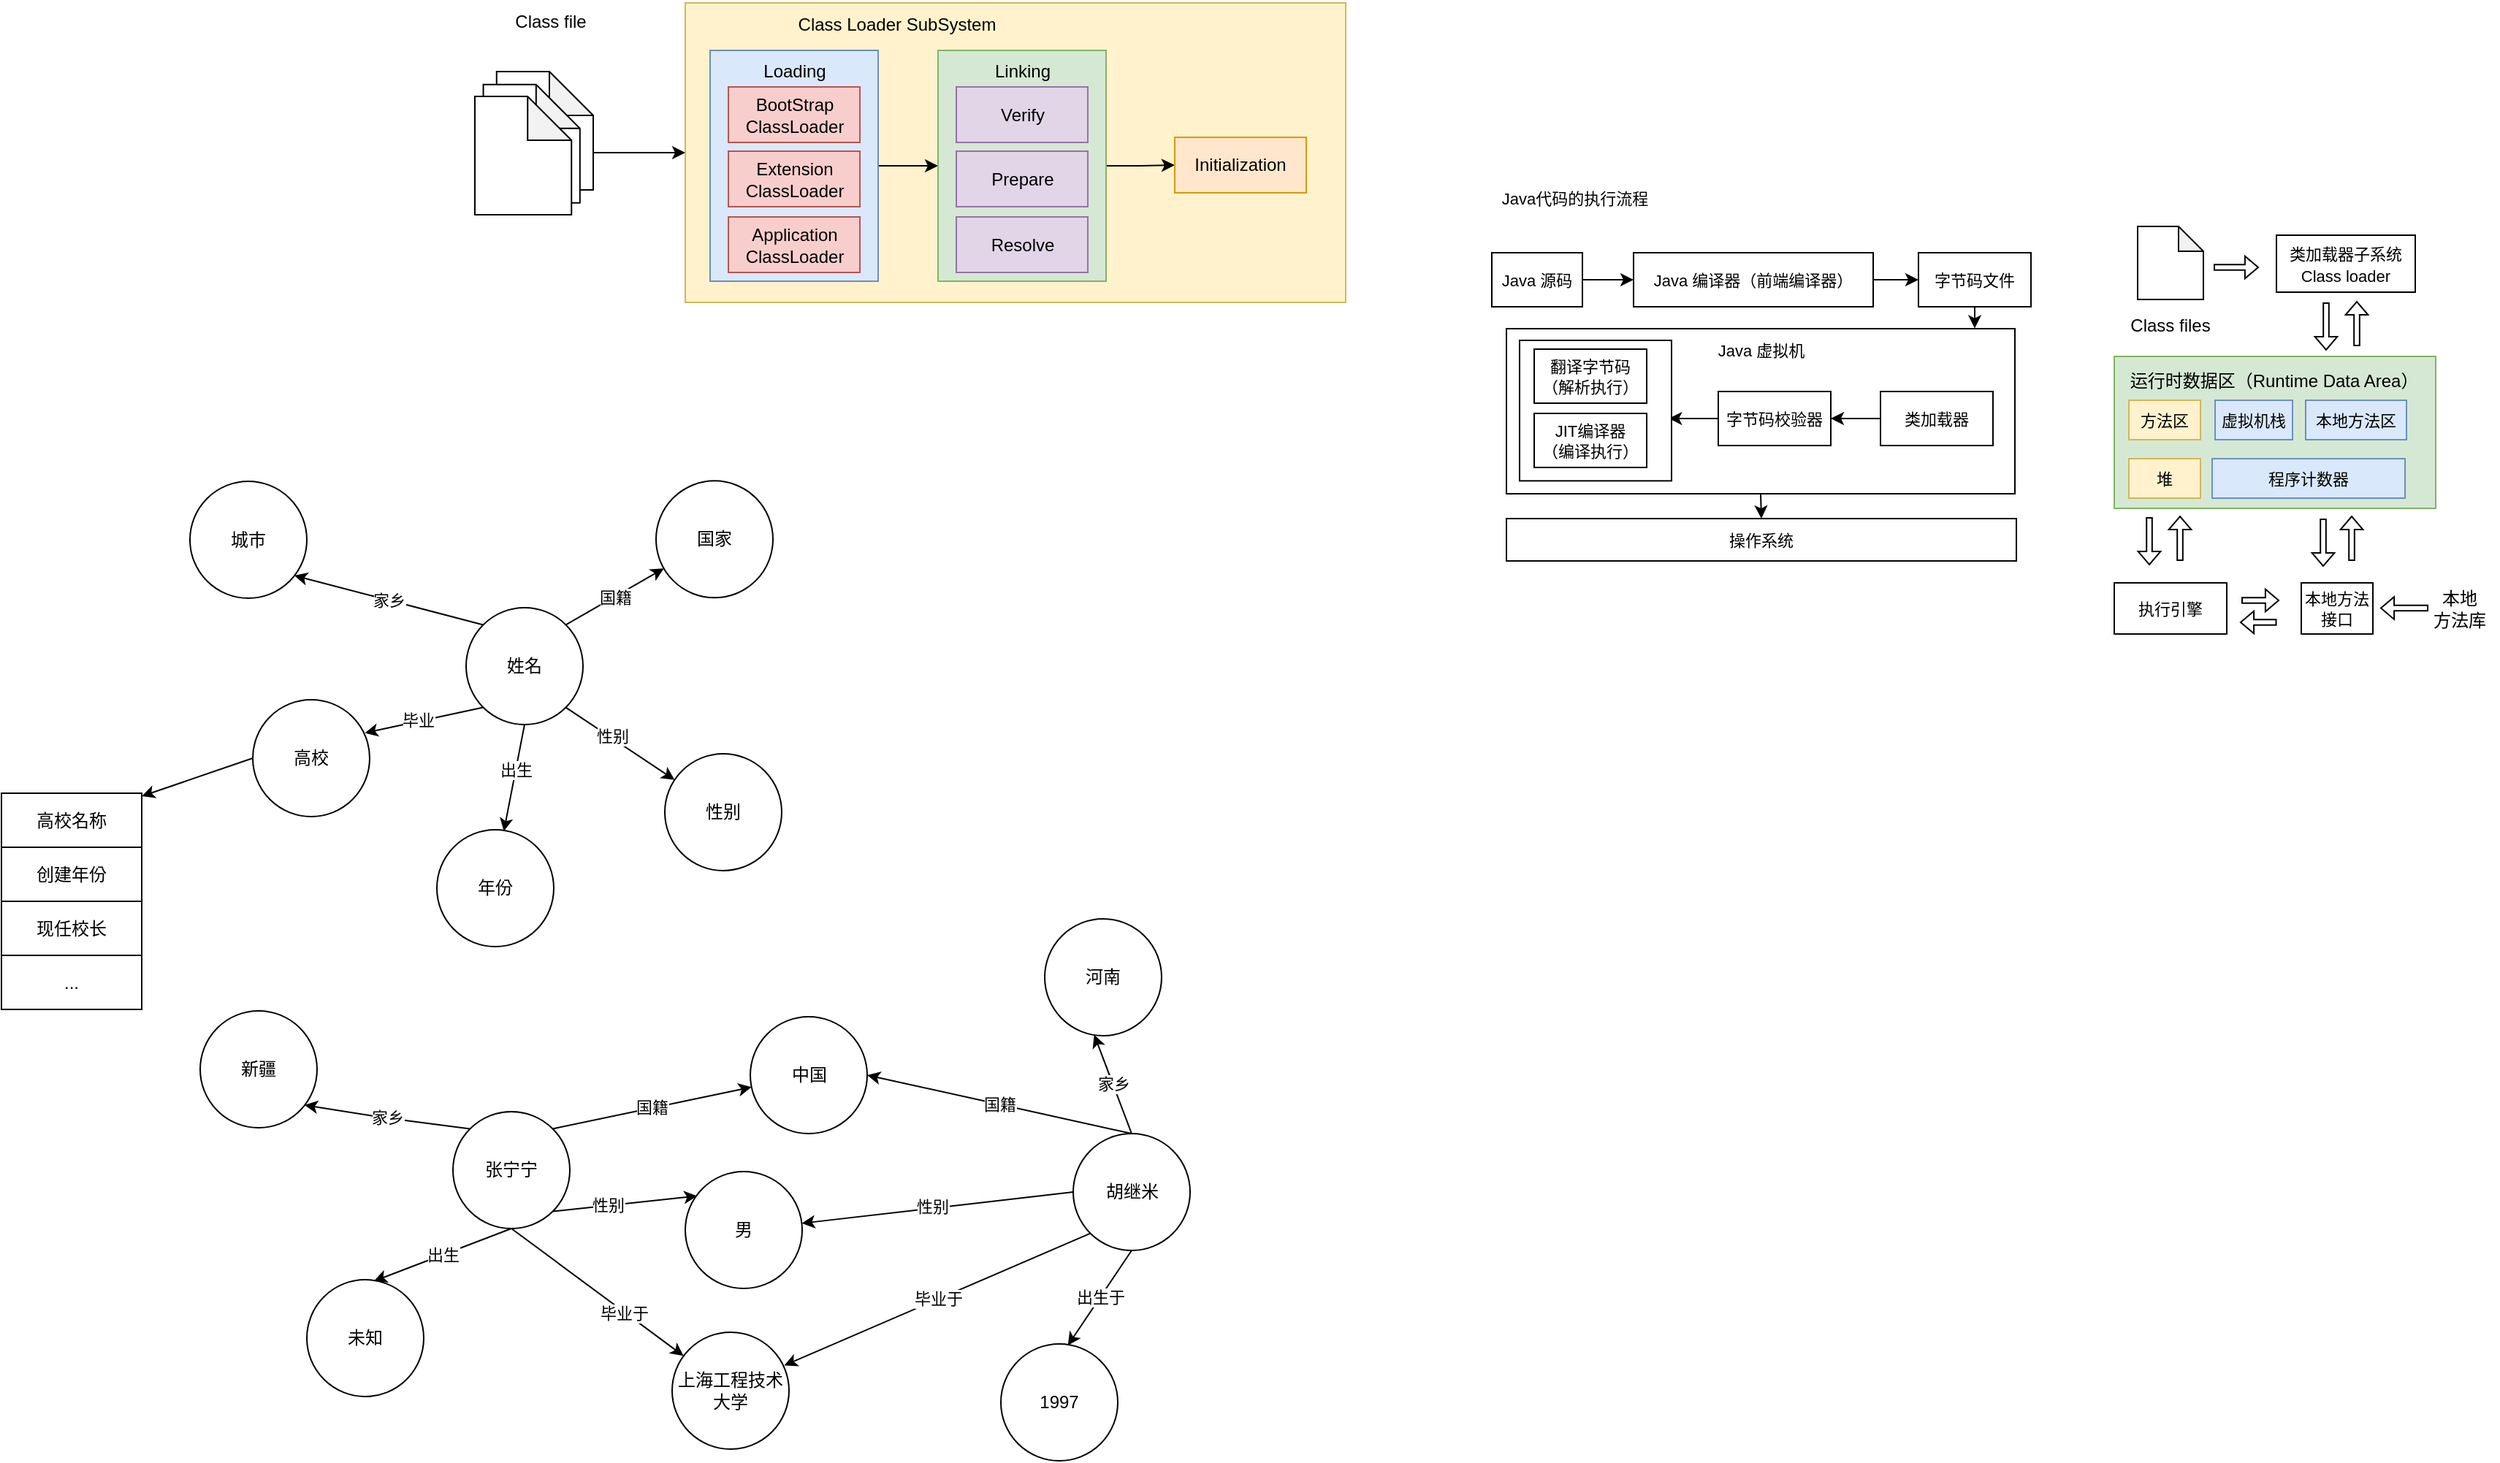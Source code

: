 <mxfile version="20.7.4" type="github">
  <diagram id="2l6POookc13yUhbBXWqV" name="第 1 页">
    <mxGraphModel dx="2279" dy="444" grid="0" gridSize="10" guides="1" tooltips="1" connect="1" arrows="1" fold="1" page="1" pageScale="1" pageWidth="827" pageHeight="1169" math="0" shadow="0">
      <root>
        <mxCell id="0" />
        <mxCell id="1" parent="0" />
        <mxCell id="GEyLh_Zw_DPHrhrjRqtt-2" value="Class files" style="text;html=1;align=center;verticalAlign=middle;resizable=0;points=[];autosize=1;strokeColor=none;fillColor=none;" parent="1" vertex="1">
          <mxGeometry x="331" y="264" width="73" height="26" as="geometry" />
        </mxCell>
        <mxCell id="GEyLh_Zw_DPHrhrjRqtt-4" value="" style="shape=note;whiteSpace=wrap;html=1;backgroundOutline=1;darkOpacity=0.05;size=17;" parent="1" vertex="1">
          <mxGeometry x="346" y="209" width="45" height="50" as="geometry" />
        </mxCell>
        <mxCell id="GEyLh_Zw_DPHrhrjRqtt-7" value="" style="shape=flexArrow;endArrow=classic;html=1;rounded=0;width=3.81;endSize=2.681;endWidth=10.567;" parent="1" edge="1">
          <mxGeometry width="50" height="50" relative="1" as="geometry">
            <mxPoint x="398" y="237" as="sourcePoint" />
            <mxPoint x="429" y="237" as="targetPoint" />
          </mxGeometry>
        </mxCell>
        <mxCell id="GEyLh_Zw_DPHrhrjRqtt-8" value="" style="shape=flexArrow;endArrow=classic;html=1;rounded=0;width=3.81;endSize=2.681;endWidth=10.567;" parent="1" edge="1">
          <mxGeometry width="50" height="50" relative="1" as="geometry">
            <mxPoint x="475" y="261" as="sourcePoint" />
            <mxPoint x="475" y="294" as="targetPoint" />
          </mxGeometry>
        </mxCell>
        <mxCell id="GEyLh_Zw_DPHrhrjRqtt-9" value="&lt;font style=&quot;font-size: 11px;&quot;&gt;类加载器子系统&lt;br&gt;Class loader&lt;br&gt;&lt;/font&gt;" style="rounded=0;whiteSpace=wrap;html=1;" parent="1" vertex="1">
          <mxGeometry x="441" y="215" width="95" height="39" as="geometry" />
        </mxCell>
        <mxCell id="GEyLh_Zw_DPHrhrjRqtt-11" value="" style="shape=flexArrow;endArrow=classic;html=1;rounded=0;width=3.81;endSize=2.681;endWidth=10.567;" parent="1" edge="1">
          <mxGeometry width="50" height="50" relative="1" as="geometry">
            <mxPoint x="496" y="291" as="sourcePoint" />
            <mxPoint x="496" y="260" as="targetPoint" />
          </mxGeometry>
        </mxCell>
        <mxCell id="GEyLh_Zw_DPHrhrjRqtt-12" value="" style="rounded=0;whiteSpace=wrap;html=1;fontSize=11;fillColor=#d5e8d4;strokeColor=#82b366;" parent="1" vertex="1">
          <mxGeometry x="330" y="298" width="220" height="104" as="geometry" />
        </mxCell>
        <mxCell id="GEyLh_Zw_DPHrhrjRqtt-13" value="运行时数据区（Runtime Data Area）" style="text;html=1;align=center;verticalAlign=middle;resizable=0;points=[];autosize=1;strokeColor=none;fillColor=none;" parent="1" vertex="1">
          <mxGeometry x="331" y="302" width="215" height="26" as="geometry" />
        </mxCell>
        <mxCell id="GEyLh_Zw_DPHrhrjRqtt-14" value="方法区" style="rounded=0;whiteSpace=wrap;html=1;fontSize=11;fillColor=#fff2cc;strokeColor=#d6b656;" parent="1" vertex="1">
          <mxGeometry x="340" y="328" width="49" height="27" as="geometry" />
        </mxCell>
        <mxCell id="GEyLh_Zw_DPHrhrjRqtt-15" value="虚拟机栈" style="rounded=0;whiteSpace=wrap;html=1;fontSize=11;fillColor=#dae8fc;strokeColor=#6c8ebf;" parent="1" vertex="1">
          <mxGeometry x="399" y="328" width="53" height="27" as="geometry" />
        </mxCell>
        <mxCell id="GEyLh_Zw_DPHrhrjRqtt-16" value="本地方法区" style="rounded=0;whiteSpace=wrap;html=1;fontSize=11;fillColor=#dae8fc;strokeColor=#6c8ebf;" parent="1" vertex="1">
          <mxGeometry x="461" y="328" width="69" height="27" as="geometry" />
        </mxCell>
        <mxCell id="GEyLh_Zw_DPHrhrjRqtt-17" value="堆" style="rounded=0;whiteSpace=wrap;html=1;fontSize=11;fillColor=#fff2cc;strokeColor=#d6b656;" parent="1" vertex="1">
          <mxGeometry x="340" y="368" width="49" height="27" as="geometry" />
        </mxCell>
        <mxCell id="GEyLh_Zw_DPHrhrjRqtt-18" value="程序计数器" style="rounded=0;whiteSpace=wrap;html=1;fontSize=11;fillColor=#dae8fc;strokeColor=#6c8ebf;" parent="1" vertex="1">
          <mxGeometry x="397" y="368" width="132" height="27" as="geometry" />
        </mxCell>
        <mxCell id="GEyLh_Zw_DPHrhrjRqtt-19" value="" style="shape=flexArrow;endArrow=classic;html=1;rounded=0;width=3.81;endSize=2.681;endWidth=10.567;" parent="1" edge="1">
          <mxGeometry width="50" height="50" relative="1" as="geometry">
            <mxPoint x="354.01" y="408" as="sourcePoint" />
            <mxPoint x="354.01" y="441" as="targetPoint" />
          </mxGeometry>
        </mxCell>
        <mxCell id="GEyLh_Zw_DPHrhrjRqtt-20" value="" style="shape=flexArrow;endArrow=classic;html=1;rounded=0;width=3.81;endSize=2.681;endWidth=10.567;" parent="1" edge="1">
          <mxGeometry width="50" height="50" relative="1" as="geometry">
            <mxPoint x="375.01" y="438" as="sourcePoint" />
            <mxPoint x="375.01" y="407" as="targetPoint" />
          </mxGeometry>
        </mxCell>
        <mxCell id="GEyLh_Zw_DPHrhrjRqtt-21" value="" style="shape=flexArrow;endArrow=classic;html=1;rounded=0;width=3.81;endSize=2.681;endWidth=10.567;" parent="1" edge="1">
          <mxGeometry width="50" height="50" relative="1" as="geometry">
            <mxPoint x="441.26" y="480" as="sourcePoint" />
            <mxPoint x="416" y="480" as="targetPoint" />
          </mxGeometry>
        </mxCell>
        <mxCell id="GEyLh_Zw_DPHrhrjRqtt-22" value="" style="shape=flexArrow;endArrow=classic;html=1;rounded=0;width=3.81;endSize=2.681;endWidth=10.567;" parent="1" edge="1">
          <mxGeometry width="50" height="50" relative="1" as="geometry">
            <mxPoint x="417" y="465" as="sourcePoint" />
            <mxPoint x="443" y="465" as="targetPoint" />
          </mxGeometry>
        </mxCell>
        <mxCell id="GEyLh_Zw_DPHrhrjRqtt-23" value="执行引擎" style="rounded=0;whiteSpace=wrap;html=1;fontSize=11;" parent="1" vertex="1">
          <mxGeometry x="330" y="453" width="77" height="35" as="geometry" />
        </mxCell>
        <mxCell id="GEyLh_Zw_DPHrhrjRqtt-24" value="本地方法接口" style="rounded=0;whiteSpace=wrap;html=1;fontSize=11;" parent="1" vertex="1">
          <mxGeometry x="458" y="453" width="49" height="35" as="geometry" />
        </mxCell>
        <mxCell id="GEyLh_Zw_DPHrhrjRqtt-25" value="" style="shape=flexArrow;endArrow=classic;html=1;rounded=0;width=3.81;endSize=2.681;endWidth=10.567;" parent="1" edge="1">
          <mxGeometry width="50" height="50" relative="1" as="geometry">
            <mxPoint x="473.01" y="409" as="sourcePoint" />
            <mxPoint x="473.01" y="442" as="targetPoint" />
          </mxGeometry>
        </mxCell>
        <mxCell id="GEyLh_Zw_DPHrhrjRqtt-26" value="" style="shape=flexArrow;endArrow=classic;html=1;rounded=0;width=3.81;endSize=2.681;endWidth=10.567;" parent="1" edge="1">
          <mxGeometry width="50" height="50" relative="1" as="geometry">
            <mxPoint x="492.51" y="438" as="sourcePoint" />
            <mxPoint x="492.51" y="407" as="targetPoint" />
          </mxGeometry>
        </mxCell>
        <mxCell id="GEyLh_Zw_DPHrhrjRqtt-27" value="" style="shape=flexArrow;endArrow=classic;html=1;rounded=0;width=3.81;endSize=2.681;endWidth=10.567;" parent="1" edge="1">
          <mxGeometry width="50" height="50" relative="1" as="geometry">
            <mxPoint x="545" y="470.26" as="sourcePoint" />
            <mxPoint x="512.0" y="470.26" as="targetPoint" />
          </mxGeometry>
        </mxCell>
        <mxCell id="GEyLh_Zw_DPHrhrjRqtt-28" value="本地&lt;br&gt;方法库" style="text;html=1;align=center;verticalAlign=middle;resizable=0;points=[];autosize=1;strokeColor=none;fillColor=none;" parent="1" vertex="1">
          <mxGeometry x="539" y="450" width="54" height="41" as="geometry" />
        </mxCell>
        <mxCell id="GEyLh_Zw_DPHrhrjRqtt-43" style="edgeStyle=orthogonalEdgeStyle;rounded=0;orthogonalLoop=1;jettySize=auto;html=1;exitX=1;exitY=0.5;exitDx=0;exitDy=0;fontSize=11;" parent="1" source="GEyLh_Zw_DPHrhrjRqtt-30" target="GEyLh_Zw_DPHrhrjRqtt-31" edge="1">
          <mxGeometry relative="1" as="geometry" />
        </mxCell>
        <mxCell id="GEyLh_Zw_DPHrhrjRqtt-30" value="Java 源码" style="rounded=0;whiteSpace=wrap;html=1;fontSize=11;" parent="1" vertex="1">
          <mxGeometry x="-96" y="227" width="62" height="37" as="geometry" />
        </mxCell>
        <mxCell id="GEyLh_Zw_DPHrhrjRqtt-44" style="edgeStyle=orthogonalEdgeStyle;rounded=0;orthogonalLoop=1;jettySize=auto;html=1;exitX=1;exitY=0.5;exitDx=0;exitDy=0;fontSize=11;" parent="1" source="GEyLh_Zw_DPHrhrjRqtt-31" target="GEyLh_Zw_DPHrhrjRqtt-32" edge="1">
          <mxGeometry relative="1" as="geometry" />
        </mxCell>
        <mxCell id="GEyLh_Zw_DPHrhrjRqtt-31" value="Java 编译器（前端编译器）" style="rounded=0;whiteSpace=wrap;html=1;fontSize=11;" parent="1" vertex="1">
          <mxGeometry x="1" y="227" width="164" height="37" as="geometry" />
        </mxCell>
        <mxCell id="GEyLh_Zw_DPHrhrjRqtt-45" style="edgeStyle=orthogonalEdgeStyle;rounded=0;orthogonalLoop=1;jettySize=auto;html=1;exitX=0.5;exitY=1;exitDx=0;exitDy=0;entryX=0.921;entryY=-0.002;entryDx=0;entryDy=0;entryPerimeter=0;fontSize=11;" parent="1" source="GEyLh_Zw_DPHrhrjRqtt-32" target="GEyLh_Zw_DPHrhrjRqtt-33" edge="1">
          <mxGeometry relative="1" as="geometry" />
        </mxCell>
        <mxCell id="GEyLh_Zw_DPHrhrjRqtt-32" value="字节码文件" style="rounded=0;whiteSpace=wrap;html=1;fontSize=11;" parent="1" vertex="1">
          <mxGeometry x="196" y="227" width="77" height="37" as="geometry" />
        </mxCell>
        <mxCell id="GEyLh_Zw_DPHrhrjRqtt-47" style="edgeStyle=orthogonalEdgeStyle;rounded=0;orthogonalLoop=1;jettySize=auto;html=1;exitX=0.5;exitY=1;exitDx=0;exitDy=0;entryX=0.5;entryY=0;entryDx=0;entryDy=0;fontSize=11;" parent="1" source="GEyLh_Zw_DPHrhrjRqtt-33" target="GEyLh_Zw_DPHrhrjRqtt-46" edge="1">
          <mxGeometry relative="1" as="geometry" />
        </mxCell>
        <mxCell id="GEyLh_Zw_DPHrhrjRqtt-33" value="" style="rounded=0;whiteSpace=wrap;html=1;fontSize=11;" parent="1" vertex="1">
          <mxGeometry x="-86" y="279" width="348" height="113" as="geometry" />
        </mxCell>
        <mxCell id="GEyLh_Zw_DPHrhrjRqtt-34" value="Java 虚拟机" style="text;html=1;strokeColor=none;fillColor=none;align=center;verticalAlign=middle;whiteSpace=wrap;rounded=0;fontSize=11;" parent="1" vertex="1">
          <mxGeometry x="41.5" y="279" width="93" height="30" as="geometry" />
        </mxCell>
        <mxCell id="GEyLh_Zw_DPHrhrjRqtt-39" style="edgeStyle=orthogonalEdgeStyle;rounded=0;orthogonalLoop=1;jettySize=auto;html=1;exitX=0;exitY=0.5;exitDx=0;exitDy=0;fontSize=11;" parent="1" source="GEyLh_Zw_DPHrhrjRqtt-35" target="GEyLh_Zw_DPHrhrjRqtt-36" edge="1">
          <mxGeometry relative="1" as="geometry" />
        </mxCell>
        <mxCell id="GEyLh_Zw_DPHrhrjRqtt-35" value="类加载器" style="rounded=0;whiteSpace=wrap;html=1;fontSize=11;" parent="1" vertex="1">
          <mxGeometry x="170" y="322" width="77" height="37" as="geometry" />
        </mxCell>
        <mxCell id="GEyLh_Zw_DPHrhrjRqtt-42" style="edgeStyle=orthogonalEdgeStyle;rounded=0;orthogonalLoop=1;jettySize=auto;html=1;exitX=0;exitY=0.5;exitDx=0;exitDy=0;entryX=0.982;entryY=0.556;entryDx=0;entryDy=0;entryPerimeter=0;fontSize=11;" parent="1" source="GEyLh_Zw_DPHrhrjRqtt-36" target="GEyLh_Zw_DPHrhrjRqtt-41" edge="1">
          <mxGeometry relative="1" as="geometry" />
        </mxCell>
        <mxCell id="GEyLh_Zw_DPHrhrjRqtt-36" value="字节码校验器" style="rounded=0;whiteSpace=wrap;html=1;fontSize=11;" parent="1" vertex="1">
          <mxGeometry x="59" y="322" width="77" height="37" as="geometry" />
        </mxCell>
        <mxCell id="GEyLh_Zw_DPHrhrjRqtt-41" value="" style="rounded=0;whiteSpace=wrap;html=1;fontSize=11;shadow=0;" parent="1" vertex="1">
          <mxGeometry x="-77" y="287" width="104" height="96.17" as="geometry" />
        </mxCell>
        <mxCell id="GEyLh_Zw_DPHrhrjRqtt-37" value="翻译字节码&lt;br&gt;（解析执行）" style="rounded=0;whiteSpace=wrap;html=1;fontSize=11;" parent="1" vertex="1">
          <mxGeometry x="-67" y="293" width="77" height="37" as="geometry" />
        </mxCell>
        <mxCell id="GEyLh_Zw_DPHrhrjRqtt-38" value="JIT编译器&lt;br&gt;（编译执行）" style="rounded=0;whiteSpace=wrap;html=1;fontSize=11;" parent="1" vertex="1">
          <mxGeometry x="-67" y="337" width="77" height="37" as="geometry" />
        </mxCell>
        <mxCell id="GEyLh_Zw_DPHrhrjRqtt-46" value="操作系统" style="rounded=0;whiteSpace=wrap;html=1;shadow=0;fontSize=11;" parent="1" vertex="1">
          <mxGeometry x="-86" y="409" width="349" height="29" as="geometry" />
        </mxCell>
        <mxCell id="GEyLh_Zw_DPHrhrjRqtt-48" value="Java代码的执行流程" style="text;html=1;strokeColor=none;fillColor=none;align=center;verticalAlign=middle;whiteSpace=wrap;rounded=0;shadow=0;fontSize=11;" parent="1" vertex="1">
          <mxGeometry x="-98" y="170" width="118" height="39" as="geometry" />
        </mxCell>
        <mxCell id="VM4BvxP8CKEREufvAeqi-4" value="" style="group" parent="1" vertex="1" connectable="0">
          <mxGeometry x="-792" y="103" width="81" height="98" as="geometry" />
        </mxCell>
        <mxCell id="VM4BvxP8CKEREufvAeqi-1" value="" style="shape=note;whiteSpace=wrap;html=1;backgroundOutline=1;darkOpacity=0.05;" parent="VM4BvxP8CKEREufvAeqi-4" vertex="1">
          <mxGeometry x="14.878" width="66.122" height="80.992" as="geometry" />
        </mxCell>
        <mxCell id="VM4BvxP8CKEREufvAeqi-2" value="" style="shape=note;whiteSpace=wrap;html=1;backgroundOutline=1;darkOpacity=0.05;" parent="VM4BvxP8CKEREufvAeqi-4" vertex="1">
          <mxGeometry x="5.786" y="8.909" width="66.122" height="80.992" as="geometry" />
        </mxCell>
        <mxCell id="VM4BvxP8CKEREufvAeqi-3" value="" style="shape=note;whiteSpace=wrap;html=1;backgroundOutline=1;darkOpacity=0.05;" parent="VM4BvxP8CKEREufvAeqi-4" vertex="1">
          <mxGeometry y="17.008" width="66.122" height="80.992" as="geometry" />
        </mxCell>
        <mxCell id="VM4BvxP8CKEREufvAeqi-5" value="" style="rounded=0;whiteSpace=wrap;html=1;fillColor=#fff2cc;strokeColor=#d6b656;" parent="1" vertex="1">
          <mxGeometry x="-648" y="56" width="452" height="205" as="geometry" />
        </mxCell>
        <mxCell id="VM4BvxP8CKEREufvAeqi-18" style="edgeStyle=orthogonalEdgeStyle;rounded=0;orthogonalLoop=1;jettySize=auto;html=1;exitX=1;exitY=0.5;exitDx=0;exitDy=0;entryX=0;entryY=0.5;entryDx=0;entryDy=0;" parent="1" source="VM4BvxP8CKEREufvAeqi-6" target="VM4BvxP8CKEREufvAeqi-11" edge="1">
          <mxGeometry relative="1" as="geometry" />
        </mxCell>
        <mxCell id="VM4BvxP8CKEREufvAeqi-6" value="" style="rounded=0;whiteSpace=wrap;html=1;fillColor=#dae8fc;strokeColor=#6c8ebf;" parent="1" vertex="1">
          <mxGeometry x="-631" y="88.5" width="115" height="158" as="geometry" />
        </mxCell>
        <mxCell id="VM4BvxP8CKEREufvAeqi-7" value="BootStrap&lt;br&gt;ClassLoader" style="rounded=0;whiteSpace=wrap;html=1;fillColor=#f8cecc;strokeColor=#b85450;" parent="1" vertex="1">
          <mxGeometry x="-618.5" y="113.5" width="90" height="38" as="geometry" />
        </mxCell>
        <mxCell id="VM4BvxP8CKEREufvAeqi-8" value="Loading" style="text;html=1;strokeColor=none;fillColor=none;align=center;verticalAlign=middle;whiteSpace=wrap;rounded=0;" parent="1" vertex="1">
          <mxGeometry x="-603.5" y="87.5" width="60" height="30" as="geometry" />
        </mxCell>
        <mxCell id="VM4BvxP8CKEREufvAeqi-9" value="Extension&lt;br&gt;ClassLoader" style="rounded=0;whiteSpace=wrap;html=1;fillColor=#f8cecc;strokeColor=#b85450;" parent="1" vertex="1">
          <mxGeometry x="-618.5" y="157.5" width="90" height="38" as="geometry" />
        </mxCell>
        <mxCell id="VM4BvxP8CKEREufvAeqi-10" value="Application&lt;br&gt;ClassLoader" style="rounded=0;whiteSpace=wrap;html=1;fillColor=#f8cecc;strokeColor=#b85450;" parent="1" vertex="1">
          <mxGeometry x="-618.5" y="202.5" width="90" height="38" as="geometry" />
        </mxCell>
        <mxCell id="VM4BvxP8CKEREufvAeqi-19" style="edgeStyle=orthogonalEdgeStyle;rounded=0;orthogonalLoop=1;jettySize=auto;html=1;exitX=1;exitY=0.5;exitDx=0;exitDy=0;" parent="1" source="VM4BvxP8CKEREufvAeqi-11" target="VM4BvxP8CKEREufvAeqi-16" edge="1">
          <mxGeometry relative="1" as="geometry" />
        </mxCell>
        <mxCell id="VM4BvxP8CKEREufvAeqi-11" value="" style="rounded=0;whiteSpace=wrap;html=1;fillColor=#d5e8d4;strokeColor=#82b366;" parent="1" vertex="1">
          <mxGeometry x="-475" y="88.5" width="115" height="158" as="geometry" />
        </mxCell>
        <mxCell id="VM4BvxP8CKEREufvAeqi-12" value="Verify" style="rounded=0;whiteSpace=wrap;html=1;fillColor=#e1d5e7;strokeColor=#9673a6;" parent="1" vertex="1">
          <mxGeometry x="-462.5" y="113.5" width="90" height="38" as="geometry" />
        </mxCell>
        <mxCell id="VM4BvxP8CKEREufvAeqi-13" value="Linking" style="text;html=1;strokeColor=none;fillColor=none;align=center;verticalAlign=middle;whiteSpace=wrap;rounded=0;" parent="1" vertex="1">
          <mxGeometry x="-447.5" y="87.5" width="60" height="30" as="geometry" />
        </mxCell>
        <mxCell id="VM4BvxP8CKEREufvAeqi-14" value="Prepare" style="rounded=0;whiteSpace=wrap;html=1;fillColor=#e1d5e7;strokeColor=#9673a6;" parent="1" vertex="1">
          <mxGeometry x="-462.5" y="157.5" width="90" height="38" as="geometry" />
        </mxCell>
        <mxCell id="VM4BvxP8CKEREufvAeqi-15" value="Resolve" style="rounded=0;whiteSpace=wrap;html=1;fillColor=#e1d5e7;strokeColor=#9673a6;" parent="1" vertex="1">
          <mxGeometry x="-462.5" y="202.5" width="90" height="38" as="geometry" />
        </mxCell>
        <mxCell id="VM4BvxP8CKEREufvAeqi-16" value="Initialization" style="rounded=0;whiteSpace=wrap;html=1;fillColor=#ffe6cc;strokeColor=#d79b00;" parent="1" vertex="1">
          <mxGeometry x="-313" y="148" width="90" height="38" as="geometry" />
        </mxCell>
        <mxCell id="VM4BvxP8CKEREufvAeqi-17" value="Class Loader SubSystem" style="text;html=1;strokeColor=none;fillColor=none;align=center;verticalAlign=middle;whiteSpace=wrap;rounded=0;" parent="1" vertex="1">
          <mxGeometry x="-579" y="56" width="152" height="30" as="geometry" />
        </mxCell>
        <mxCell id="EeLXX2SzU0Qt9uE2UFXB-1" style="edgeStyle=orthogonalEdgeStyle;rounded=0;orthogonalLoop=1;jettySize=auto;html=1;exitX=0;exitY=0;exitDx=66.122;exitDy=55.496;exitPerimeter=0;entryX=0;entryY=0.5;entryDx=0;entryDy=0;" edge="1" parent="1" source="VM4BvxP8CKEREufvAeqi-1" target="VM4BvxP8CKEREufvAeqi-5">
          <mxGeometry relative="1" as="geometry" />
        </mxCell>
        <mxCell id="EeLXX2SzU0Qt9uE2UFXB-2" value="Class file" style="text;html=1;strokeColor=none;fillColor=none;align=center;verticalAlign=middle;whiteSpace=wrap;rounded=0;" vertex="1" parent="1">
          <mxGeometry x="-816" y="54" width="152" height="30" as="geometry" />
        </mxCell>
        <mxCell id="EeLXX2SzU0Qt9uE2UFXB-9" value="家乡" style="rounded=0;orthogonalLoop=1;jettySize=auto;html=1;exitX=0;exitY=0;exitDx=0;exitDy=0;entryX=0.893;entryY=0.806;entryDx=0;entryDy=0;entryPerimeter=0;" edge="1" parent="1" source="EeLXX2SzU0Qt9uE2UFXB-3" target="EeLXX2SzU0Qt9uE2UFXB-8">
          <mxGeometry relative="1" as="geometry" />
        </mxCell>
        <mxCell id="EeLXX2SzU0Qt9uE2UFXB-10" value="国籍" style="edgeStyle=none;rounded=0;orthogonalLoop=1;jettySize=auto;html=1;exitX=1;exitY=0;exitDx=0;exitDy=0;" edge="1" parent="1" source="EeLXX2SzU0Qt9uE2UFXB-3" target="EeLXX2SzU0Qt9uE2UFXB-4">
          <mxGeometry relative="1" as="geometry" />
        </mxCell>
        <mxCell id="EeLXX2SzU0Qt9uE2UFXB-11" style="edgeStyle=none;rounded=0;orthogonalLoop=1;jettySize=auto;html=1;exitX=1;exitY=1;exitDx=0;exitDy=0;" edge="1" parent="1" source="EeLXX2SzU0Qt9uE2UFXB-3" target="EeLXX2SzU0Qt9uE2UFXB-6">
          <mxGeometry relative="1" as="geometry" />
        </mxCell>
        <mxCell id="EeLXX2SzU0Qt9uE2UFXB-45" value="性别" style="edgeLabel;html=1;align=center;verticalAlign=middle;resizable=0;points=[];" vertex="1" connectable="0" parent="EeLXX2SzU0Qt9uE2UFXB-11">
          <mxGeometry x="-0.173" y="1" relative="1" as="geometry">
            <mxPoint as="offset" />
          </mxGeometry>
        </mxCell>
        <mxCell id="EeLXX2SzU0Qt9uE2UFXB-12" style="edgeStyle=none;rounded=0;orthogonalLoop=1;jettySize=auto;html=1;exitX=0.5;exitY=1;exitDx=0;exitDy=0;entryX=0.573;entryY=0.013;entryDx=0;entryDy=0;entryPerimeter=0;" edge="1" parent="1" source="EeLXX2SzU0Qt9uE2UFXB-3" target="EeLXX2SzU0Qt9uE2UFXB-5">
          <mxGeometry relative="1" as="geometry" />
        </mxCell>
        <mxCell id="EeLXX2SzU0Qt9uE2UFXB-44" value="出生" style="edgeLabel;html=1;align=center;verticalAlign=middle;resizable=0;points=[];" vertex="1" connectable="0" parent="EeLXX2SzU0Qt9uE2UFXB-12">
          <mxGeometry x="-0.162" relative="1" as="geometry">
            <mxPoint as="offset" />
          </mxGeometry>
        </mxCell>
        <mxCell id="EeLXX2SzU0Qt9uE2UFXB-13" style="edgeStyle=none;rounded=0;orthogonalLoop=1;jettySize=auto;html=1;exitX=0;exitY=1;exitDx=0;exitDy=0;entryX=0.959;entryY=0.284;entryDx=0;entryDy=0;entryPerimeter=0;" edge="1" parent="1" source="EeLXX2SzU0Qt9uE2UFXB-3" target="EeLXX2SzU0Qt9uE2UFXB-7">
          <mxGeometry relative="1" as="geometry" />
        </mxCell>
        <mxCell id="EeLXX2SzU0Qt9uE2UFXB-43" value="毕业" style="edgeLabel;html=1;align=center;verticalAlign=middle;resizable=0;points=[];" vertex="1" connectable="0" parent="EeLXX2SzU0Qt9uE2UFXB-13">
          <mxGeometry x="0.115" y="-1" relative="1" as="geometry">
            <mxPoint as="offset" />
          </mxGeometry>
        </mxCell>
        <mxCell id="EeLXX2SzU0Qt9uE2UFXB-3" value="姓名" style="ellipse;whiteSpace=wrap;html=1;aspect=fixed;" vertex="1" parent="1">
          <mxGeometry x="-798" y="470" width="80" height="80" as="geometry" />
        </mxCell>
        <mxCell id="EeLXX2SzU0Qt9uE2UFXB-4" value="国家" style="ellipse;whiteSpace=wrap;html=1;aspect=fixed;" vertex="1" parent="1">
          <mxGeometry x="-668" y="383.17" width="80" height="80" as="geometry" />
        </mxCell>
        <mxCell id="EeLXX2SzU0Qt9uE2UFXB-5" value="年份" style="ellipse;whiteSpace=wrap;html=1;aspect=fixed;" vertex="1" parent="1">
          <mxGeometry x="-818" y="622" width="80" height="80" as="geometry" />
        </mxCell>
        <mxCell id="EeLXX2SzU0Qt9uE2UFXB-6" value="性别" style="ellipse;whiteSpace=wrap;html=1;aspect=fixed;" vertex="1" parent="1">
          <mxGeometry x="-662" y="570" width="80" height="80" as="geometry" />
        </mxCell>
        <mxCell id="EeLXX2SzU0Qt9uE2UFXB-52" style="edgeStyle=none;rounded=0;orthogonalLoop=1;jettySize=auto;html=1;exitX=0;exitY=0.5;exitDx=0;exitDy=0;" edge="1" parent="1" source="EeLXX2SzU0Qt9uE2UFXB-7" target="EeLXX2SzU0Qt9uE2UFXB-49">
          <mxGeometry relative="1" as="geometry" />
        </mxCell>
        <mxCell id="EeLXX2SzU0Qt9uE2UFXB-7" value="高校" style="ellipse;whiteSpace=wrap;html=1;aspect=fixed;" vertex="1" parent="1">
          <mxGeometry x="-944" y="533" width="80" height="80" as="geometry" />
        </mxCell>
        <mxCell id="EeLXX2SzU0Qt9uE2UFXB-8" value="城市" style="ellipse;whiteSpace=wrap;html=1;aspect=fixed;" vertex="1" parent="1">
          <mxGeometry x="-987" y="383.5" width="80" height="80" as="geometry" />
        </mxCell>
        <mxCell id="EeLXX2SzU0Qt9uE2UFXB-14" value="家乡" style="rounded=0;orthogonalLoop=1;jettySize=auto;html=1;exitX=0;exitY=0;exitDx=0;exitDy=0;entryX=0.893;entryY=0.806;entryDx=0;entryDy=0;entryPerimeter=0;" edge="1" parent="1" source="EeLXX2SzU0Qt9uE2UFXB-19" target="EeLXX2SzU0Qt9uE2UFXB-24">
          <mxGeometry relative="1" as="geometry">
            <Array as="points">
              <mxPoint x="-855" y="819" />
            </Array>
          </mxGeometry>
        </mxCell>
        <mxCell id="EeLXX2SzU0Qt9uE2UFXB-15" value="国籍" style="edgeStyle=none;rounded=0;orthogonalLoop=1;jettySize=auto;html=1;exitX=1;exitY=0;exitDx=0;exitDy=0;" edge="1" parent="1" source="EeLXX2SzU0Qt9uE2UFXB-19" target="EeLXX2SzU0Qt9uE2UFXB-20">
          <mxGeometry relative="1" as="geometry" />
        </mxCell>
        <mxCell id="EeLXX2SzU0Qt9uE2UFXB-17" value="出生" style="edgeStyle=none;rounded=0;orthogonalLoop=1;jettySize=auto;html=1;exitX=0.5;exitY=1;exitDx=0;exitDy=0;entryX=0.573;entryY=0.013;entryDx=0;entryDy=0;entryPerimeter=0;" edge="1" parent="1" source="EeLXX2SzU0Qt9uE2UFXB-19" target="EeLXX2SzU0Qt9uE2UFXB-21">
          <mxGeometry relative="1" as="geometry" />
        </mxCell>
        <mxCell id="EeLXX2SzU0Qt9uE2UFXB-39" style="edgeStyle=none;rounded=0;orthogonalLoop=1;jettySize=auto;html=1;exitX=1;exitY=1;exitDx=0;exitDy=0;entryX=0.102;entryY=0.209;entryDx=0;entryDy=0;entryPerimeter=0;" edge="1" parent="1" source="EeLXX2SzU0Qt9uE2UFXB-19" target="EeLXX2SzU0Qt9uE2UFXB-33">
          <mxGeometry relative="1" as="geometry" />
        </mxCell>
        <mxCell id="EeLXX2SzU0Qt9uE2UFXB-47" value="性别" style="edgeLabel;html=1;align=center;verticalAlign=middle;resizable=0;points=[];" vertex="1" connectable="0" parent="EeLXX2SzU0Qt9uE2UFXB-39">
          <mxGeometry x="-0.24" y="1" relative="1" as="geometry">
            <mxPoint as="offset" />
          </mxGeometry>
        </mxCell>
        <mxCell id="EeLXX2SzU0Qt9uE2UFXB-40" style="edgeStyle=none;rounded=0;orthogonalLoop=1;jettySize=auto;html=1;exitX=0.5;exitY=1;exitDx=0;exitDy=0;" edge="1" parent="1" source="EeLXX2SzU0Qt9uE2UFXB-19" target="EeLXX2SzU0Qt9uE2UFXB-34">
          <mxGeometry relative="1" as="geometry" />
        </mxCell>
        <mxCell id="EeLXX2SzU0Qt9uE2UFXB-46" value="毕业于" style="edgeLabel;html=1;align=center;verticalAlign=middle;resizable=0;points=[];" vertex="1" connectable="0" parent="EeLXX2SzU0Qt9uE2UFXB-40">
          <mxGeometry x="0.315" y="-1" relative="1" as="geometry">
            <mxPoint as="offset" />
          </mxGeometry>
        </mxCell>
        <mxCell id="EeLXX2SzU0Qt9uE2UFXB-19" value="张宁宁" style="ellipse;whiteSpace=wrap;html=1;aspect=fixed;" vertex="1" parent="1">
          <mxGeometry x="-807" y="815" width="80" height="80" as="geometry" />
        </mxCell>
        <mxCell id="EeLXX2SzU0Qt9uE2UFXB-20" value="中国" style="ellipse;whiteSpace=wrap;html=1;aspect=fixed;" vertex="1" parent="1">
          <mxGeometry x="-603.5" y="750" width="80" height="80" as="geometry" />
        </mxCell>
        <mxCell id="EeLXX2SzU0Qt9uE2UFXB-21" value="未知" style="ellipse;whiteSpace=wrap;html=1;aspect=fixed;" vertex="1" parent="1">
          <mxGeometry x="-907" y="930" width="80" height="80" as="geometry" />
        </mxCell>
        <mxCell id="EeLXX2SzU0Qt9uE2UFXB-24" value="新疆" style="ellipse;whiteSpace=wrap;html=1;aspect=fixed;" vertex="1" parent="1">
          <mxGeometry x="-980" y="746" width="80" height="80" as="geometry" />
        </mxCell>
        <mxCell id="EeLXX2SzU0Qt9uE2UFXB-28" value="出生于" style="edgeStyle=none;rounded=0;orthogonalLoop=1;jettySize=auto;html=1;exitX=0.5;exitY=1;exitDx=0;exitDy=0;entryX=0.573;entryY=0.013;entryDx=0;entryDy=0;entryPerimeter=0;" edge="1" parent="1" source="EeLXX2SzU0Qt9uE2UFXB-30" target="EeLXX2SzU0Qt9uE2UFXB-32">
          <mxGeometry relative="1" as="geometry" />
        </mxCell>
        <mxCell id="EeLXX2SzU0Qt9uE2UFXB-29" value="毕业于" style="edgeStyle=none;rounded=0;orthogonalLoop=1;jettySize=auto;html=1;exitX=0;exitY=1;exitDx=0;exitDy=0;entryX=0.959;entryY=0.284;entryDx=0;entryDy=0;entryPerimeter=0;" edge="1" parent="1" source="EeLXX2SzU0Qt9uE2UFXB-30" target="EeLXX2SzU0Qt9uE2UFXB-34">
          <mxGeometry relative="1" as="geometry" />
        </mxCell>
        <mxCell id="EeLXX2SzU0Qt9uE2UFXB-37" style="edgeStyle=none;rounded=0;orthogonalLoop=1;jettySize=auto;html=1;exitX=0;exitY=0.5;exitDx=0;exitDy=0;" edge="1" parent="1" source="EeLXX2SzU0Qt9uE2UFXB-30" target="EeLXX2SzU0Qt9uE2UFXB-33">
          <mxGeometry relative="1" as="geometry" />
        </mxCell>
        <mxCell id="EeLXX2SzU0Qt9uE2UFXB-48" value="性别" style="edgeLabel;html=1;align=center;verticalAlign=middle;resizable=0;points=[];" vertex="1" connectable="0" parent="EeLXX2SzU0Qt9uE2UFXB-37">
          <mxGeometry x="0.045" y="-1" relative="1" as="geometry">
            <mxPoint as="offset" />
          </mxGeometry>
        </mxCell>
        <mxCell id="EeLXX2SzU0Qt9uE2UFXB-41" value="国籍" style="edgeStyle=none;rounded=0;orthogonalLoop=1;jettySize=auto;html=1;exitX=0.5;exitY=0;exitDx=0;exitDy=0;entryX=1;entryY=0.5;entryDx=0;entryDy=0;" edge="1" parent="1" source="EeLXX2SzU0Qt9uE2UFXB-30" target="EeLXX2SzU0Qt9uE2UFXB-20">
          <mxGeometry relative="1" as="geometry" />
        </mxCell>
        <mxCell id="EeLXX2SzU0Qt9uE2UFXB-42" value="家乡" style="edgeStyle=none;rounded=0;orthogonalLoop=1;jettySize=auto;html=1;exitX=0.5;exitY=0;exitDx=0;exitDy=0;entryX=0.423;entryY=0.991;entryDx=0;entryDy=0;entryPerimeter=0;" edge="1" parent="1" source="EeLXX2SzU0Qt9uE2UFXB-30" target="EeLXX2SzU0Qt9uE2UFXB-35">
          <mxGeometry relative="1" as="geometry">
            <mxPoint x="-308.69" y="746.069" as="targetPoint" />
          </mxGeometry>
        </mxCell>
        <mxCell id="EeLXX2SzU0Qt9uE2UFXB-30" value="胡继米" style="ellipse;whiteSpace=wrap;html=1;aspect=fixed;" vertex="1" parent="1">
          <mxGeometry x="-382.5" y="830" width="80" height="80" as="geometry" />
        </mxCell>
        <mxCell id="EeLXX2SzU0Qt9uE2UFXB-32" value="1997" style="ellipse;whiteSpace=wrap;html=1;aspect=fixed;" vertex="1" parent="1">
          <mxGeometry x="-432" y="974" width="80" height="80" as="geometry" />
        </mxCell>
        <mxCell id="EeLXX2SzU0Qt9uE2UFXB-33" value="男" style="ellipse;whiteSpace=wrap;html=1;aspect=fixed;" vertex="1" parent="1">
          <mxGeometry x="-648" y="856" width="80" height="80" as="geometry" />
        </mxCell>
        <mxCell id="EeLXX2SzU0Qt9uE2UFXB-34" value="上海工程技术大学" style="ellipse;whiteSpace=wrap;html=1;aspect=fixed;" vertex="1" parent="1">
          <mxGeometry x="-657" y="966" width="80" height="80" as="geometry" />
        </mxCell>
        <mxCell id="EeLXX2SzU0Qt9uE2UFXB-35" value="河南" style="ellipse;whiteSpace=wrap;html=1;aspect=fixed;" vertex="1" parent="1">
          <mxGeometry x="-402" y="683" width="80" height="80" as="geometry" />
        </mxCell>
        <mxCell id="EeLXX2SzU0Qt9uE2UFXB-49" value="高校名称" style="rounded=0;whiteSpace=wrap;html=1;" vertex="1" parent="1">
          <mxGeometry x="-1116" y="597" width="96" height="37" as="geometry" />
        </mxCell>
        <mxCell id="EeLXX2SzU0Qt9uE2UFXB-50" value="创建年份" style="rounded=0;whiteSpace=wrap;html=1;" vertex="1" parent="1">
          <mxGeometry x="-1116" y="634" width="96" height="37" as="geometry" />
        </mxCell>
        <mxCell id="EeLXX2SzU0Qt9uE2UFXB-51" value="现任校长" style="rounded=0;whiteSpace=wrap;html=1;" vertex="1" parent="1">
          <mxGeometry x="-1116" y="671" width="96" height="37" as="geometry" />
        </mxCell>
        <mxCell id="EeLXX2SzU0Qt9uE2UFXB-54" value="..." style="rounded=0;whiteSpace=wrap;html=1;" vertex="1" parent="1">
          <mxGeometry x="-1116" y="708" width="96" height="37" as="geometry" />
        </mxCell>
      </root>
    </mxGraphModel>
  </diagram>
</mxfile>
